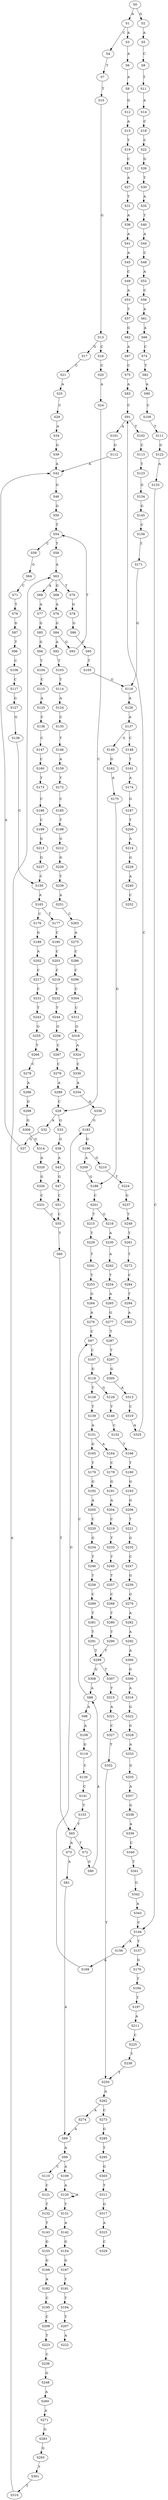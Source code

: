 strict digraph  {
	S0 -> S1 [ label = A ];
	S0 -> S2 [ label = G ];
	S1 -> S3 [ label = A ];
	S1 -> S4 [ label = C ];
	S2 -> S5 [ label = A ];
	S3 -> S6 [ label = A ];
	S4 -> S7 [ label = T ];
	S5 -> S8 [ label = C ];
	S6 -> S9 [ label = A ];
	S7 -> S10 [ label = T ];
	S8 -> S11 [ label = T ];
	S9 -> S12 [ label = G ];
	S10 -> S13 [ label = G ];
	S11 -> S14 [ label = A ];
	S12 -> S15 [ label = A ];
	S13 -> S16 [ label = C ];
	S13 -> S17 [ label = G ];
	S14 -> S18 [ label = C ];
	S15 -> S19 [ label = T ];
	S16 -> S20 [ label = C ];
	S17 -> S21 [ label = C ];
	S18 -> S22 [ label = C ];
	S19 -> S23 [ label = C ];
	S20 -> S24 [ label = A ];
	S21 -> S25 [ label = A ];
	S22 -> S26 [ label = G ];
	S23 -> S27 [ label = A ];
	S24 -> S28 [ label = C ];
	S25 -> S29 [ label = C ];
	S26 -> S30 [ label = T ];
	S27 -> S31 [ label = T ];
	S28 -> S32 [ label = A ];
	S28 -> S33 [ label = G ];
	S29 -> S34 [ label = A ];
	S30 -> S35 [ label = A ];
	S31 -> S36 [ label = A ];
	S32 -> S37 [ label = G ];
	S33 -> S38 [ label = G ];
	S34 -> S39 [ label = G ];
	S35 -> S40 [ label = T ];
	S36 -> S41 [ label = A ];
	S37 -> S42 [ label = A ];
	S38 -> S43 [ label = A ];
	S39 -> S42 [ label = A ];
	S40 -> S44 [ label = A ];
	S41 -> S45 [ label = A ];
	S42 -> S46 [ label = G ];
	S43 -> S47 [ label = G ];
	S44 -> S48 [ label = C ];
	S45 -> S49 [ label = C ];
	S46 -> S50 [ label = G ];
	S47 -> S51 [ label = C ];
	S48 -> S52 [ label = A ];
	S49 -> S53 [ label = A ];
	S50 -> S54 [ label = T ];
	S51 -> S55 [ label = C ];
	S52 -> S56 [ label = C ];
	S53 -> S57 [ label = T ];
	S54 -> S58 [ label = T ];
	S54 -> S59 [ label = C ];
	S55 -> S60 [ label = T ];
	S56 -> S61 [ label = A ];
	S57 -> S62 [ label = G ];
	S58 -> S63 [ label = A ];
	S59 -> S64 [ label = G ];
	S60 -> S65 [ label = T ];
	S61 -> S66 [ label = A ];
	S62 -> S67 [ label = A ];
	S63 -> S68 [ label = G ];
	S63 -> S69 [ label = A ];
	S63 -> S70 [ label = T ];
	S64 -> S71 [ label = C ];
	S65 -> S72 [ label = T ];
	S65 -> S73 [ label = A ];
	S66 -> S74 [ label = C ];
	S67 -> S75 [ label = C ];
	S68 -> S76 [ label = A ];
	S69 -> S77 [ label = A ];
	S70 -> S78 [ label = G ];
	S71 -> S79 [ label = T ];
	S72 -> S80 [ label = G ];
	S73 -> S81 [ label = A ];
	S74 -> S82 [ label = T ];
	S75 -> S83 [ label = A ];
	S76 -> S84 [ label = G ];
	S77 -> S85 [ label = G ];
	S78 -> S86 [ label = G ];
	S79 -> S87 [ label = G ];
	S80 -> S88 [ label = A ];
	S81 -> S89 [ label = A ];
	S82 -> S90 [ label = A ];
	S83 -> S91 [ label = C ];
	S84 -> S92 [ label = A ];
	S84 -> S93 [ label = G ];
	S85 -> S94 [ label = G ];
	S86 -> S95 [ label = C ];
	S87 -> S96 [ label = T ];
	S88 -> S97 [ label = C ];
	S88 -> S98 [ label = A ];
	S89 -> S99 [ label = A ];
	S90 -> S100 [ label = C ];
	S91 -> S101 [ label = A ];
	S91 -> S102 [ label = T ];
	S92 -> S103 [ label = T ];
	S93 -> S54 [ label = T ];
	S94 -> S104 [ label = T ];
	S95 -> S105 [ label = T ];
	S96 -> S106 [ label = C ];
	S97 -> S107 [ label = C ];
	S98 -> S108 [ label = A ];
	S99 -> S109 [ label = A ];
	S99 -> S110 [ label = C ];
	S100 -> S111 [ label = T ];
	S101 -> S112 [ label = G ];
	S102 -> S113 [ label = C ];
	S103 -> S114 [ label = T ];
	S104 -> S115 [ label = C ];
	S105 -> S116 [ label = G ];
	S106 -> S117 [ label = C ];
	S107 -> S118 [ label = G ];
	S108 -> S119 [ label = G ];
	S109 -> S120 [ label = A ];
	S110 -> S121 [ label = C ];
	S111 -> S122 [ label = G ];
	S112 -> S42 [ label = A ];
	S113 -> S123 [ label = T ];
	S114 -> S124 [ label = A ];
	S115 -> S125 [ label = A ];
	S116 -> S126 [ label = A ];
	S117 -> S127 [ label = G ];
	S118 -> S128 [ label = T ];
	S118 -> S129 [ label = G ];
	S119 -> S130 [ label = C ];
	S120 -> S131 [ label = T ];
	S120 -> S120 [ label = A ];
	S121 -> S132 [ label = T ];
	S122 -> S133 [ label = A ];
	S123 -> S134 [ label = G ];
	S124 -> S135 [ label = C ];
	S125 -> S136 [ label = C ];
	S126 -> S137 [ label = A ];
	S127 -> S138 [ label = G ];
	S128 -> S139 [ label = T ];
	S129 -> S140 [ label = T ];
	S130 -> S141 [ label = C ];
	S131 -> S142 [ label = A ];
	S132 -> S143 [ label = T ];
	S133 -> S144 [ label = C ];
	S134 -> S145 [ label = G ];
	S135 -> S146 [ label = T ];
	S136 -> S147 [ label = C ];
	S137 -> S148 [ label = C ];
	S137 -> S149 [ label = G ];
	S138 -> S150 [ label = C ];
	S139 -> S151 [ label = A ];
	S140 -> S152 [ label = C ];
	S141 -> S153 [ label = T ];
	S142 -> S154 [ label = G ];
	S143 -> S155 [ label = G ];
	S144 -> S156 [ label = A ];
	S144 -> S157 [ label = T ];
	S145 -> S158 [ label = C ];
	S146 -> S159 [ label = A ];
	S147 -> S160 [ label = C ];
	S148 -> S161 [ label = T ];
	S149 -> S162 [ label = G ];
	S150 -> S163 [ label = A ];
	S151 -> S164 [ label = A ];
	S151 -> S165 [ label = G ];
	S152 -> S166 [ label = T ];
	S153 -> S65 [ label = T ];
	S154 -> S167 [ label = G ];
	S155 -> S168 [ label = G ];
	S156 -> S169 [ label = A ];
	S157 -> S170 [ label = G ];
	S158 -> S171 [ label = T ];
	S159 -> S172 [ label = T ];
	S160 -> S173 [ label = T ];
	S161 -> S174 [ label = A ];
	S162 -> S175 [ label = A ];
	S163 -> S176 [ label = C ];
	S163 -> S177 [ label = T ];
	S164 -> S178 [ label = C ];
	S165 -> S179 [ label = T ];
	S166 -> S180 [ label = T ];
	S167 -> S181 [ label = T ];
	S168 -> S182 [ label = A ];
	S169 -> S183 [ label = G ];
	S170 -> S184 [ label = T ];
	S171 -> S116 [ label = G ];
	S172 -> S185 [ label = C ];
	S173 -> S186 [ label = C ];
	S174 -> S187 [ label = G ];
	S175 -> S188 [ label = G ];
	S176 -> S189 [ label = G ];
	S177 -> S190 [ label = C ];
	S178 -> S191 [ label = G ];
	S179 -> S192 [ label = G ];
	S180 -> S193 [ label = G ];
	S181 -> S194 [ label = T ];
	S182 -> S195 [ label = C ];
	S183 -> S196 [ label = G ];
	S184 -> S197 [ label = T ];
	S185 -> S198 [ label = T ];
	S186 -> S199 [ label = C ];
	S187 -> S200 [ label = T ];
	S188 -> S201 [ label = C ];
	S189 -> S202 [ label = A ];
	S190 -> S203 [ label = C ];
	S191 -> S204 [ label = A ];
	S192 -> S205 [ label = A ];
	S193 -> S206 [ label = G ];
	S194 -> S207 [ label = T ];
	S195 -> S208 [ label = C ];
	S196 -> S209 [ label = A ];
	S196 -> S210 [ label = G ];
	S197 -> S211 [ label = A ];
	S198 -> S212 [ label = G ];
	S199 -> S213 [ label = G ];
	S200 -> S214 [ label = A ];
	S201 -> S215 [ label = T ];
	S201 -> S216 [ label = G ];
	S202 -> S217 [ label = C ];
	S203 -> S218 [ label = C ];
	S204 -> S219 [ label = C ];
	S205 -> S220 [ label = C ];
	S206 -> S221 [ label = T ];
	S207 -> S222 [ label = A ];
	S208 -> S223 [ label = T ];
	S209 -> S188 [ label = G ];
	S210 -> S224 [ label = T ];
	S211 -> S225 [ label = C ];
	S212 -> S226 [ label = G ];
	S213 -> S227 [ label = G ];
	S214 -> S228 [ label = G ];
	S215 -> S229 [ label = T ];
	S216 -> S230 [ label = A ];
	S217 -> S231 [ label = C ];
	S218 -> S232 [ label = C ];
	S219 -> S233 [ label = T ];
	S220 -> S234 [ label = G ];
	S221 -> S235 [ label = G ];
	S223 -> S236 [ label = C ];
	S224 -> S237 [ label = G ];
	S225 -> S238 [ label = T ];
	S226 -> S239 [ label = T ];
	S227 -> S150 [ label = C ];
	S228 -> S240 [ label = A ];
	S229 -> S241 [ label = T ];
	S230 -> S242 [ label = A ];
	S231 -> S243 [ label = T ];
	S232 -> S244 [ label = T ];
	S233 -> S245 [ label = T ];
	S234 -> S246 [ label = T ];
	S235 -> S247 [ label = C ];
	S236 -> S248 [ label = G ];
	S237 -> S249 [ label = T ];
	S238 -> S250 [ label = T ];
	S239 -> S251 [ label = A ];
	S240 -> S252 [ label = C ];
	S241 -> S253 [ label = T ];
	S242 -> S254 [ label = T ];
	S243 -> S255 [ label = G ];
	S244 -> S256 [ label = G ];
	S245 -> S257 [ label = T ];
	S246 -> S258 [ label = T ];
	S247 -> S259 [ label = G ];
	S248 -> S260 [ label = A ];
	S249 -> S261 [ label = T ];
	S250 -> S262 [ label = A ];
	S251 -> S263 [ label = C ];
	S253 -> S264 [ label = G ];
	S254 -> S265 [ label = A ];
	S255 -> S266 [ label = T ];
	S256 -> S267 [ label = C ];
	S257 -> S268 [ label = C ];
	S258 -> S269 [ label = C ];
	S259 -> S270 [ label = G ];
	S260 -> S271 [ label = A ];
	S261 -> S272 [ label = T ];
	S262 -> S273 [ label = C ];
	S262 -> S274 [ label = A ];
	S263 -> S275 [ label = A ];
	S264 -> S276 [ label = A ];
	S265 -> S277 [ label = G ];
	S266 -> S278 [ label = C ];
	S267 -> S279 [ label = C ];
	S268 -> S280 [ label = T ];
	S269 -> S281 [ label = T ];
	S270 -> S282 [ label = A ];
	S271 -> S283 [ label = G ];
	S272 -> S284 [ label = C ];
	S273 -> S285 [ label = G ];
	S274 -> S89 [ label = A ];
	S275 -> S286 [ label = C ];
	S276 -> S97 [ label = C ];
	S277 -> S287 [ label = T ];
	S278 -> S288 [ label = A ];
	S279 -> S289 [ label = A ];
	S280 -> S290 [ label = T ];
	S281 -> S291 [ label = T ];
	S282 -> S292 [ label = A ];
	S283 -> S293 [ label = G ];
	S284 -> S294 [ label = T ];
	S285 -> S295 [ label = T ];
	S286 -> S296 [ label = C ];
	S287 -> S297 [ label = T ];
	S288 -> S298 [ label = G ];
	S289 -> S28 [ label = C ];
	S290 -> S299 [ label = T ];
	S291 -> S299 [ label = T ];
	S292 -> S300 [ label = A ];
	S293 -> S301 [ label = T ];
	S294 -> S302 [ label = A ];
	S295 -> S303 [ label = G ];
	S296 -> S304 [ label = C ];
	S297 -> S305 [ label = G ];
	S298 -> S306 [ label = G ];
	S299 -> S307 [ label = T ];
	S299 -> S308 [ label = G ];
	S300 -> S309 [ label = G ];
	S301 -> S310 [ label = T ];
	S303 -> S311 [ label = T ];
	S304 -> S312 [ label = C ];
	S305 -> S313 [ label = A ];
	S306 -> S314 [ label = G ];
	S307 -> S315 [ label = T ];
	S308 -> S88 [ label = A ];
	S309 -> S316 [ label = A ];
	S310 -> S63 [ label = A ];
	S311 -> S317 [ label = G ];
	S312 -> S318 [ label = G ];
	S313 -> S319 [ label = C ];
	S314 -> S320 [ label = A ];
	S315 -> S321 [ label = A ];
	S316 -> S322 [ label = G ];
	S317 -> S323 [ label = A ];
	S318 -> S324 [ label = A ];
	S319 -> S325 [ label = A ];
	S320 -> S326 [ label = G ];
	S321 -> S327 [ label = C ];
	S322 -> S328 [ label = G ];
	S323 -> S329 [ label = C ];
	S324 -> S330 [ label = C ];
	S325 -> S91 [ label = C ];
	S326 -> S331 [ label = C ];
	S327 -> S332 [ label = T ];
	S328 -> S333 [ label = A ];
	S330 -> S334 [ label = A ];
	S331 -> S55 [ label = C ];
	S332 -> S250 [ label = T ];
	S333 -> S335 [ label = G ];
	S334 -> S336 [ label = A ];
	S335 -> S337 [ label = A ];
	S336 -> S183 [ label = G ];
	S337 -> S338 [ label = G ];
	S338 -> S339 [ label = A ];
	S339 -> S340 [ label = C ];
	S340 -> S341 [ label = T ];
	S341 -> S342 [ label = G ];
	S342 -> S343 [ label = A ];
	S343 -> S144 [ label = C ];
}
